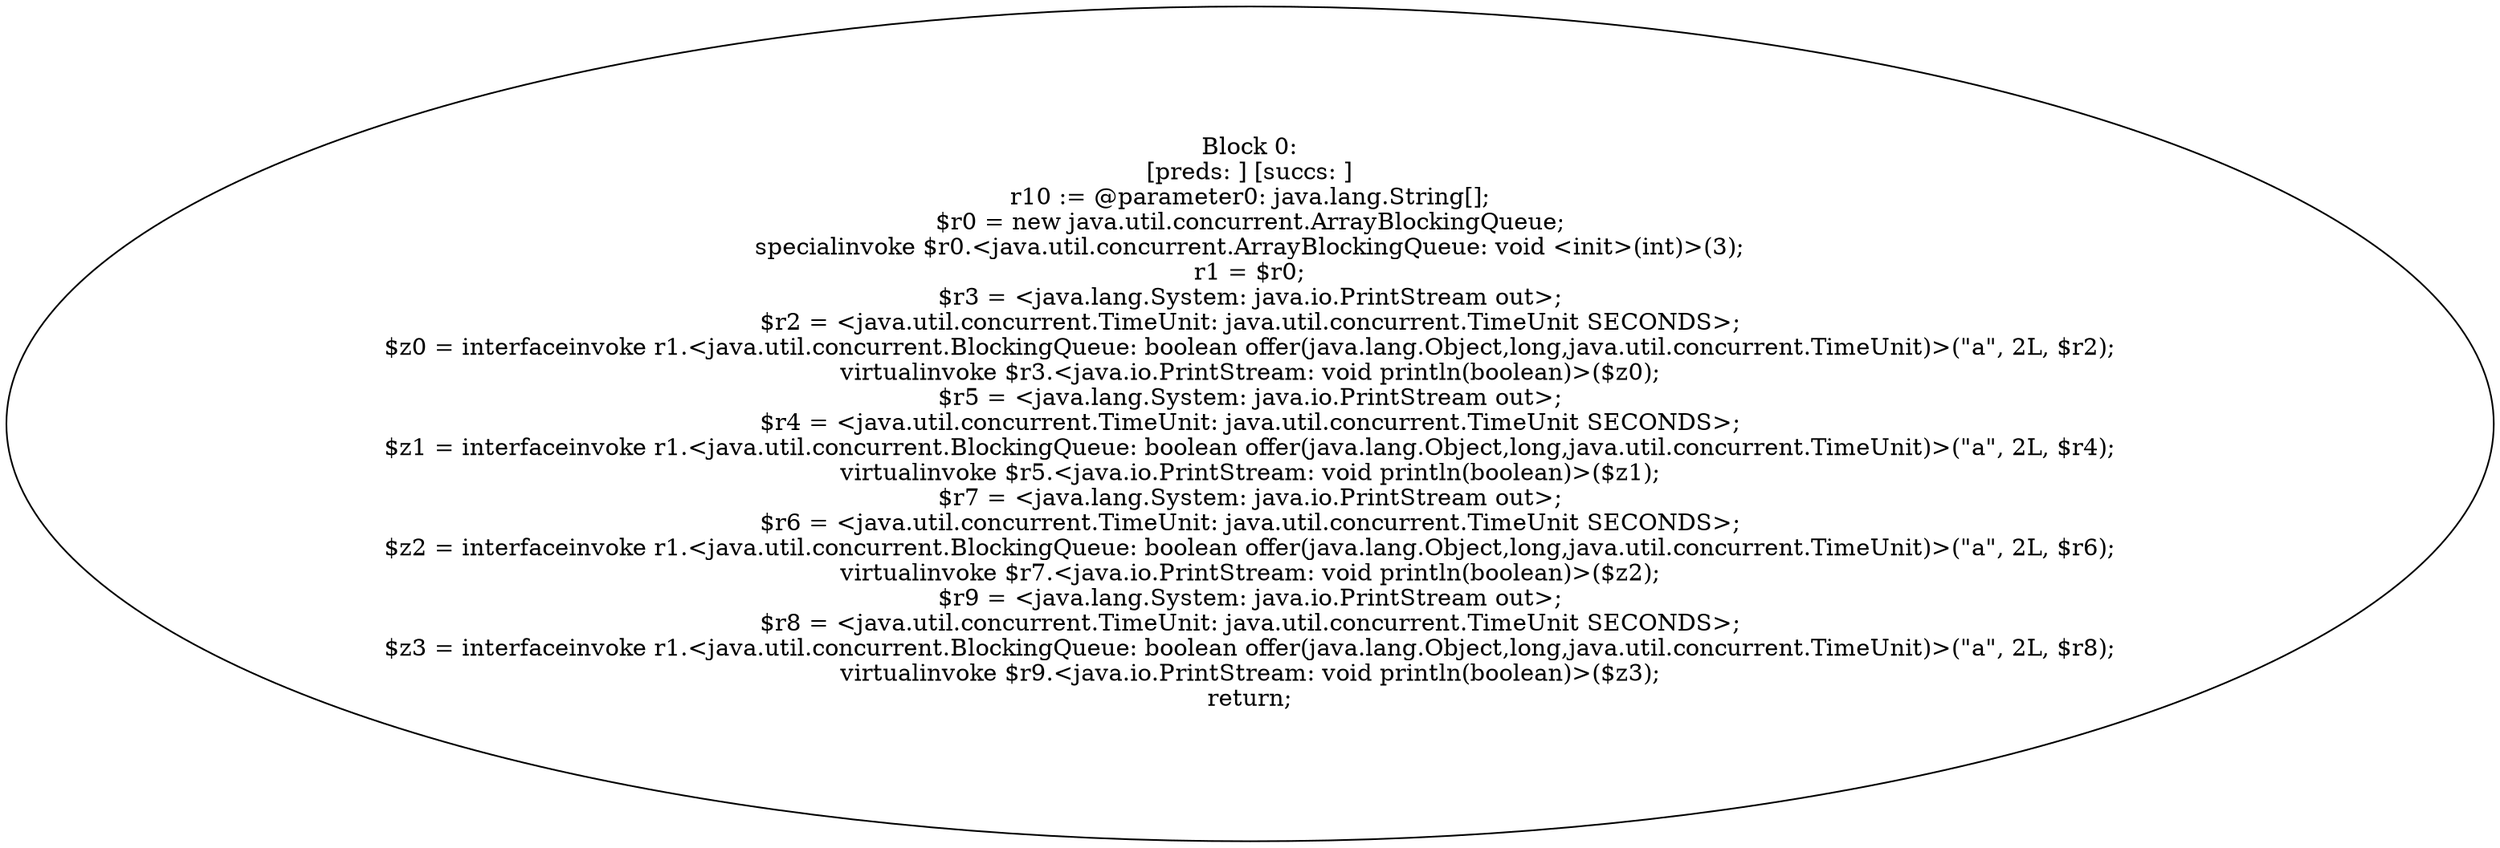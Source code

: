 digraph "unitGraph" {
    "Block 0:
[preds: ] [succs: ]
r10 := @parameter0: java.lang.String[];
$r0 = new java.util.concurrent.ArrayBlockingQueue;
specialinvoke $r0.<java.util.concurrent.ArrayBlockingQueue: void <init>(int)>(3);
r1 = $r0;
$r3 = <java.lang.System: java.io.PrintStream out>;
$r2 = <java.util.concurrent.TimeUnit: java.util.concurrent.TimeUnit SECONDS>;
$z0 = interfaceinvoke r1.<java.util.concurrent.BlockingQueue: boolean offer(java.lang.Object,long,java.util.concurrent.TimeUnit)>(\"a\", 2L, $r2);
virtualinvoke $r3.<java.io.PrintStream: void println(boolean)>($z0);
$r5 = <java.lang.System: java.io.PrintStream out>;
$r4 = <java.util.concurrent.TimeUnit: java.util.concurrent.TimeUnit SECONDS>;
$z1 = interfaceinvoke r1.<java.util.concurrent.BlockingQueue: boolean offer(java.lang.Object,long,java.util.concurrent.TimeUnit)>(\"a\", 2L, $r4);
virtualinvoke $r5.<java.io.PrintStream: void println(boolean)>($z1);
$r7 = <java.lang.System: java.io.PrintStream out>;
$r6 = <java.util.concurrent.TimeUnit: java.util.concurrent.TimeUnit SECONDS>;
$z2 = interfaceinvoke r1.<java.util.concurrent.BlockingQueue: boolean offer(java.lang.Object,long,java.util.concurrent.TimeUnit)>(\"a\", 2L, $r6);
virtualinvoke $r7.<java.io.PrintStream: void println(boolean)>($z2);
$r9 = <java.lang.System: java.io.PrintStream out>;
$r8 = <java.util.concurrent.TimeUnit: java.util.concurrent.TimeUnit SECONDS>;
$z3 = interfaceinvoke r1.<java.util.concurrent.BlockingQueue: boolean offer(java.lang.Object,long,java.util.concurrent.TimeUnit)>(\"a\", 2L, $r8);
virtualinvoke $r9.<java.io.PrintStream: void println(boolean)>($z3);
return;
"
}
